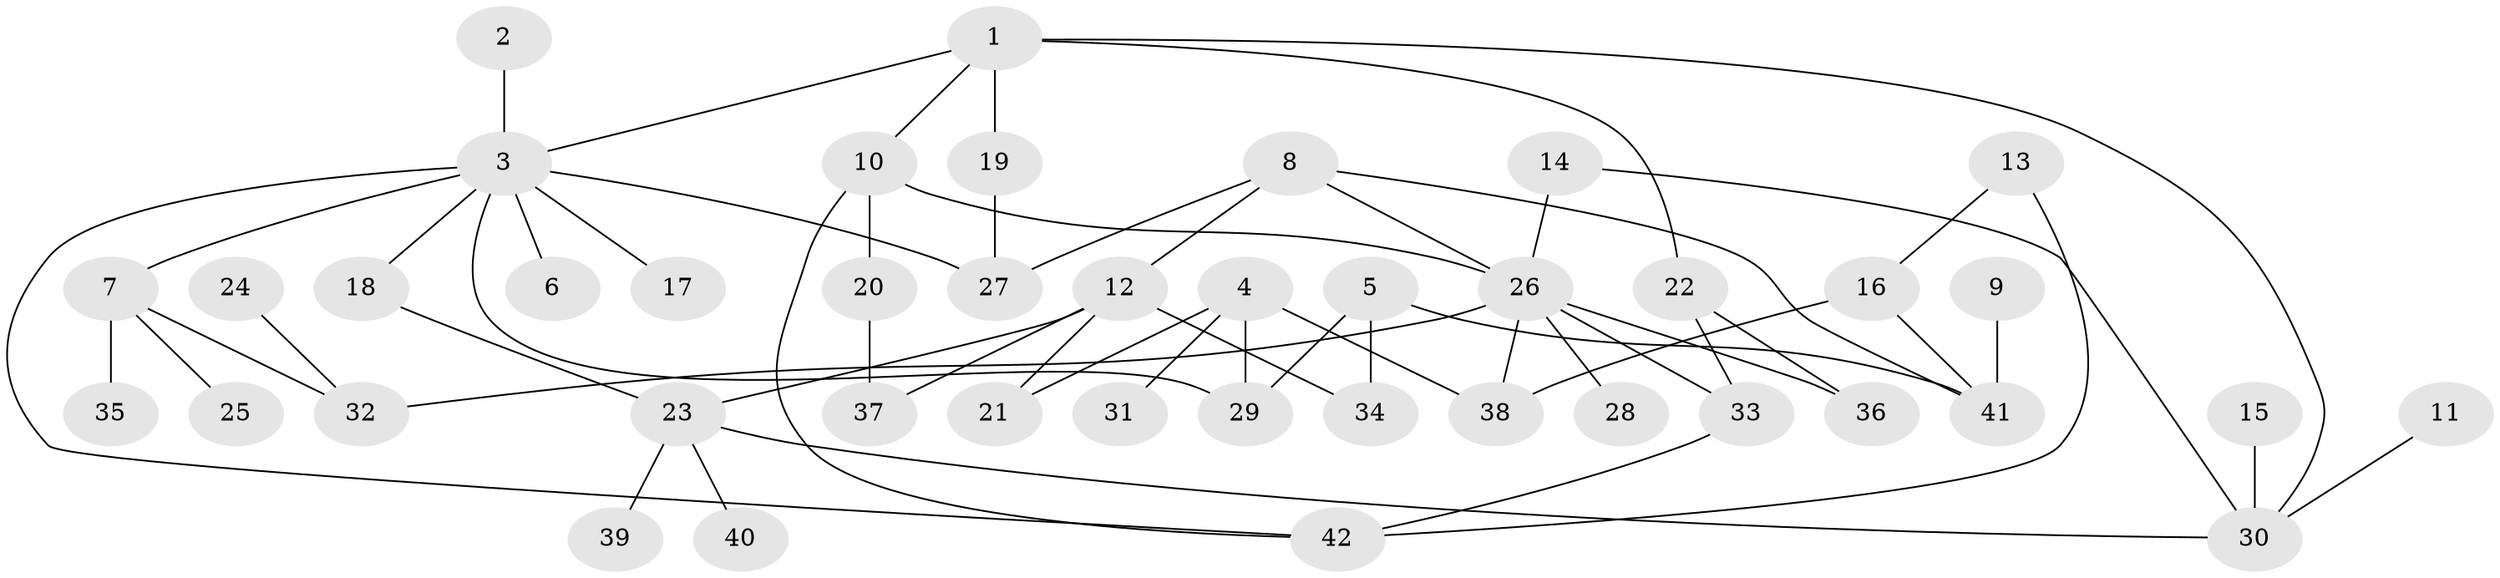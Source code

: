 // original degree distribution, {7: 0.012048192771084338, 5: 0.060240963855421686, 4: 0.10843373493975904, 1: 0.26506024096385544, 2: 0.39759036144578314, 3: 0.14457831325301204, 6: 0.012048192771084338}
// Generated by graph-tools (version 1.1) at 2025/49/03/09/25 03:49:22]
// undirected, 42 vertices, 58 edges
graph export_dot {
graph [start="1"]
  node [color=gray90,style=filled];
  1;
  2;
  3;
  4;
  5;
  6;
  7;
  8;
  9;
  10;
  11;
  12;
  13;
  14;
  15;
  16;
  17;
  18;
  19;
  20;
  21;
  22;
  23;
  24;
  25;
  26;
  27;
  28;
  29;
  30;
  31;
  32;
  33;
  34;
  35;
  36;
  37;
  38;
  39;
  40;
  41;
  42;
  1 -- 3 [weight=1.0];
  1 -- 10 [weight=1.0];
  1 -- 19 [weight=1.0];
  1 -- 22 [weight=1.0];
  1 -- 30 [weight=1.0];
  2 -- 3 [weight=1.0];
  3 -- 6 [weight=1.0];
  3 -- 7 [weight=1.0];
  3 -- 17 [weight=1.0];
  3 -- 18 [weight=1.0];
  3 -- 27 [weight=1.0];
  3 -- 29 [weight=1.0];
  3 -- 42 [weight=1.0];
  4 -- 21 [weight=1.0];
  4 -- 29 [weight=1.0];
  4 -- 31 [weight=1.0];
  4 -- 38 [weight=1.0];
  5 -- 29 [weight=1.0];
  5 -- 34 [weight=1.0];
  5 -- 41 [weight=1.0];
  7 -- 25 [weight=1.0];
  7 -- 32 [weight=1.0];
  7 -- 35 [weight=1.0];
  8 -- 12 [weight=1.0];
  8 -- 26 [weight=1.0];
  8 -- 27 [weight=1.0];
  8 -- 41 [weight=1.0];
  9 -- 41 [weight=1.0];
  10 -- 20 [weight=1.0];
  10 -- 26 [weight=1.0];
  10 -- 42 [weight=1.0];
  11 -- 30 [weight=1.0];
  12 -- 21 [weight=1.0];
  12 -- 23 [weight=1.0];
  12 -- 34 [weight=1.0];
  12 -- 37 [weight=1.0];
  13 -- 16 [weight=1.0];
  13 -- 42 [weight=1.0];
  14 -- 26 [weight=1.0];
  14 -- 30 [weight=1.0];
  15 -- 30 [weight=1.0];
  16 -- 38 [weight=1.0];
  16 -- 41 [weight=1.0];
  18 -- 23 [weight=1.0];
  19 -- 27 [weight=1.0];
  20 -- 37 [weight=1.0];
  22 -- 33 [weight=1.0];
  22 -- 36 [weight=1.0];
  23 -- 30 [weight=1.0];
  23 -- 39 [weight=1.0];
  23 -- 40 [weight=1.0];
  24 -- 32 [weight=1.0];
  26 -- 28 [weight=1.0];
  26 -- 32 [weight=1.0];
  26 -- 33 [weight=1.0];
  26 -- 36 [weight=1.0];
  26 -- 38 [weight=1.0];
  33 -- 42 [weight=1.0];
}

